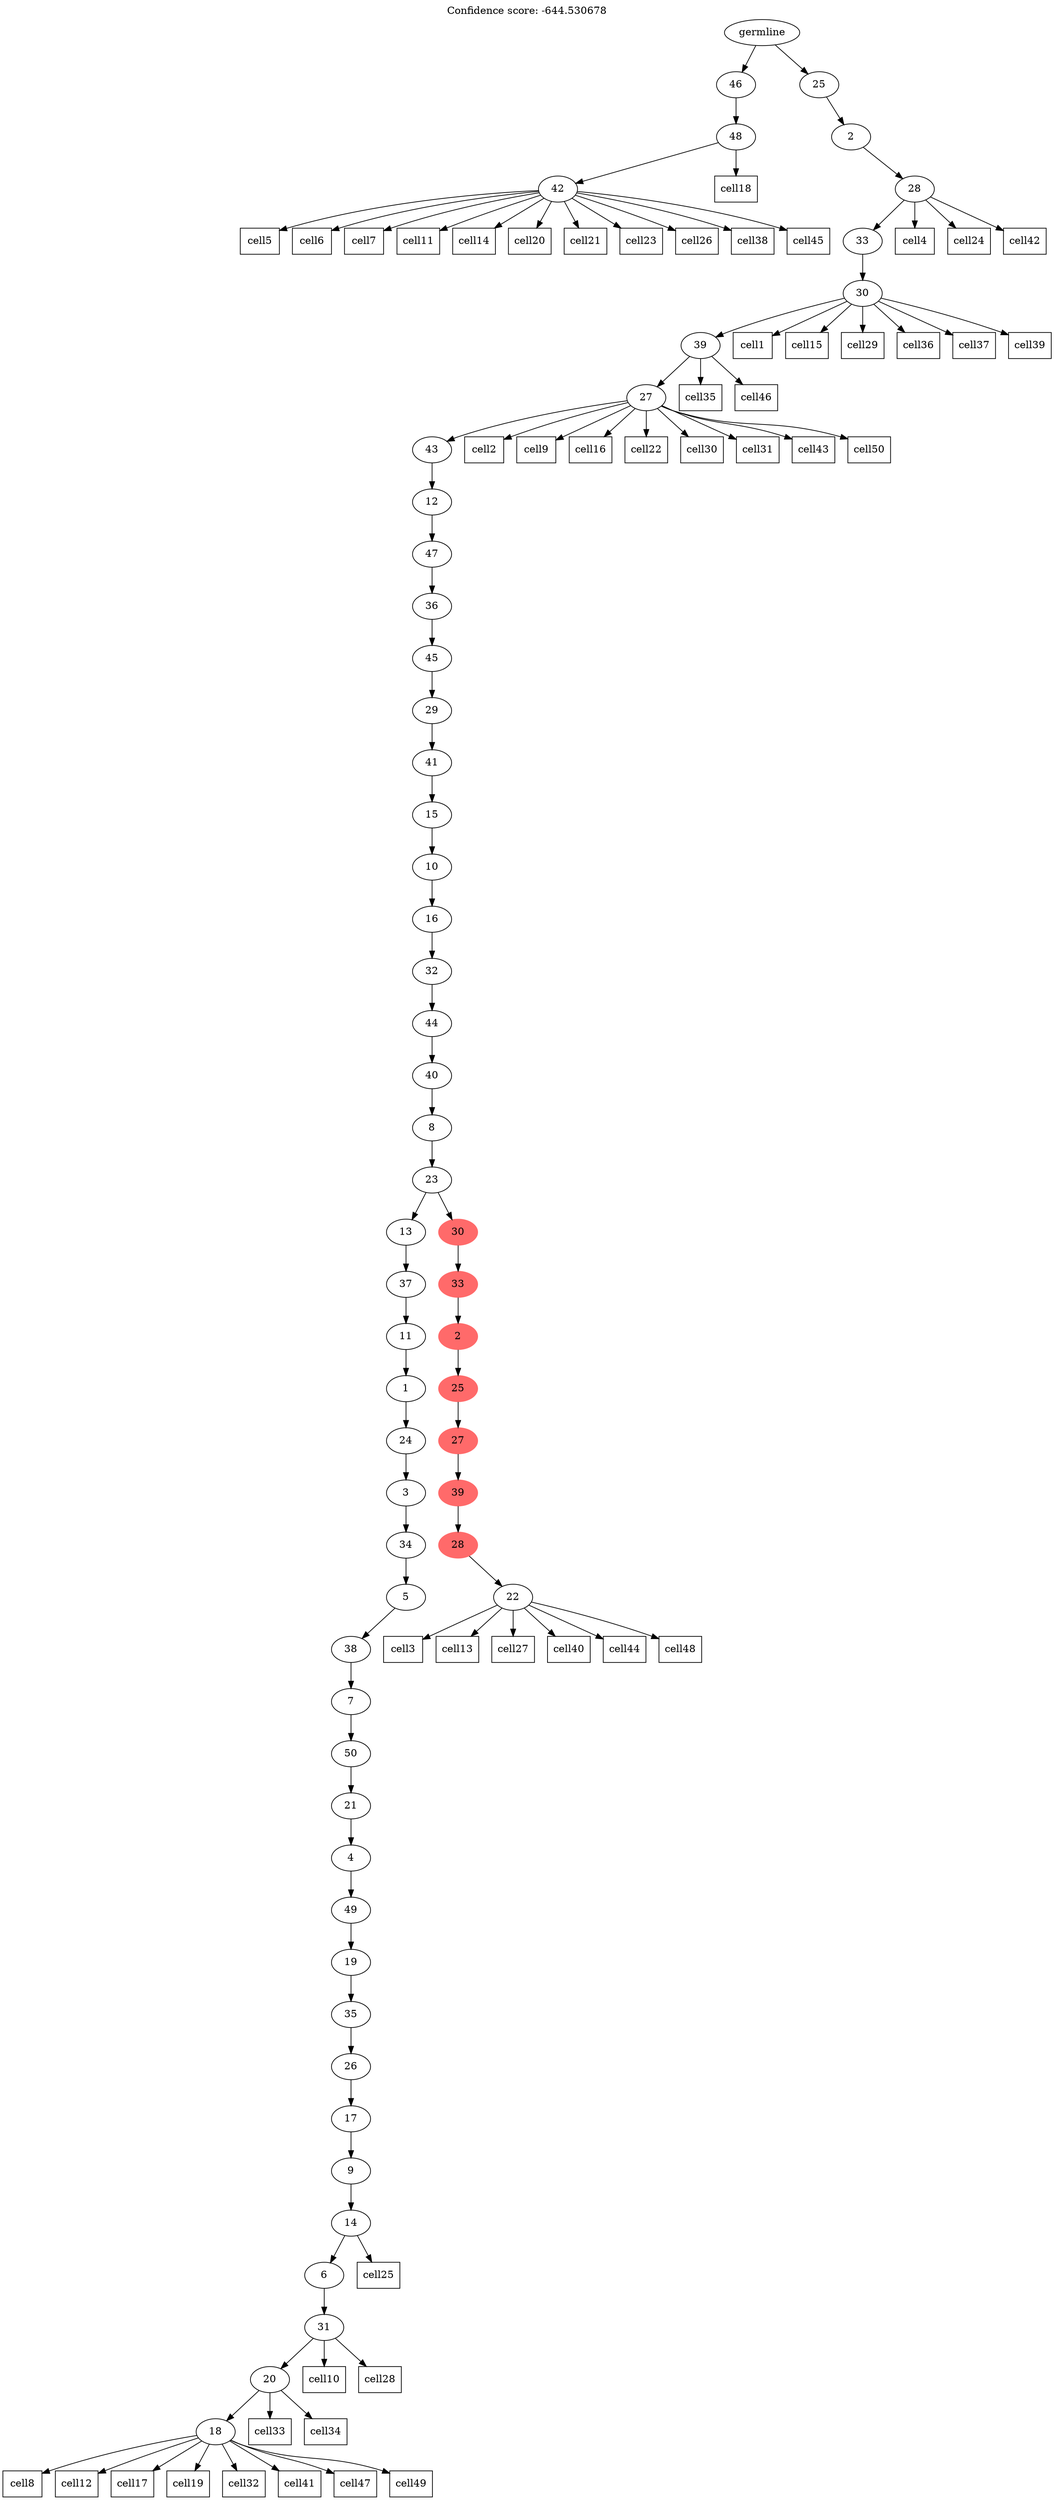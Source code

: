 digraph g {
	"56" -> "57";
	"57" [label="42"];
	"55" -> "56";
	"56" [label="48"];
	"53" -> "54";
	"54" [label="18"];
	"52" -> "53";
	"53" [label="20"];
	"51" -> "52";
	"52" [label="31"];
	"50" -> "51";
	"51" [label="6"];
	"49" -> "50";
	"50" [label="14"];
	"48" -> "49";
	"49" [label="9"];
	"47" -> "48";
	"48" [label="17"];
	"46" -> "47";
	"47" [label="26"];
	"45" -> "46";
	"46" [label="35"];
	"44" -> "45";
	"45" [label="19"];
	"43" -> "44";
	"44" [label="49"];
	"42" -> "43";
	"43" [label="4"];
	"41" -> "42";
	"42" [label="21"];
	"40" -> "41";
	"41" [label="50"];
	"39" -> "40";
	"40" [label="7"];
	"38" -> "39";
	"39" [label="38"];
	"37" -> "38";
	"38" [label="5"];
	"36" -> "37";
	"37" [label="34"];
	"35" -> "36";
	"36" [label="3"];
	"34" -> "35";
	"35" [label="24"];
	"33" -> "34";
	"34" [label="1"];
	"32" -> "33";
	"33" [label="11"];
	"31" -> "32";
	"32" [label="37"];
	"29" -> "30";
	"30" [label="22"];
	"28" -> "29";
	"29" [color=indianred1, style=filled, label="28"];
	"27" -> "28";
	"28" [color=indianred1, style=filled, label="39"];
	"26" -> "27";
	"27" [color=indianred1, style=filled, label="27"];
	"25" -> "26";
	"26" [color=indianred1, style=filled, label="25"];
	"24" -> "25";
	"25" [color=indianred1, style=filled, label="2"];
	"23" -> "24";
	"24" [color=indianred1, style=filled, label="33"];
	"22" -> "23";
	"23" [color=indianred1, style=filled, label="30"];
	"22" -> "31";
	"31" [label="13"];
	"21" -> "22";
	"22" [label="23"];
	"20" -> "21";
	"21" [label="8"];
	"19" -> "20";
	"20" [label="40"];
	"18" -> "19";
	"19" [label="44"];
	"17" -> "18";
	"18" [label="32"];
	"16" -> "17";
	"17" [label="16"];
	"15" -> "16";
	"16" [label="10"];
	"14" -> "15";
	"15" [label="15"];
	"13" -> "14";
	"14" [label="41"];
	"12" -> "13";
	"13" [label="29"];
	"11" -> "12";
	"12" [label="45"];
	"10" -> "11";
	"11" [label="36"];
	"9" -> "10";
	"10" [label="47"];
	"8" -> "9";
	"9" [label="12"];
	"7" -> "8";
	"8" [label="43"];
	"6" -> "7";
	"7" [label="27"];
	"5" -> "6";
	"6" [label="39"];
	"4" -> "5";
	"5" [label="30"];
	"3" -> "4";
	"4" [label="33"];
	"2" -> "3";
	"3" [label="28"];
	"1" -> "2";
	"2" [label="2"];
	"0" -> "1";
	"1" [label="25"];
	"0" -> "55";
	"55" [label="46"];
	"0" [label="germline"];
	"5" -> "cell1";
	"cell1" [shape=box];
	"7" -> "cell2";
	"cell2" [shape=box];
	"30" -> "cell3";
	"cell3" [shape=box];
	"3" -> "cell4";
	"cell4" [shape=box];
	"57" -> "cell5";
	"cell5" [shape=box];
	"57" -> "cell6";
	"cell6" [shape=box];
	"57" -> "cell7";
	"cell7" [shape=box];
	"54" -> "cell8";
	"cell8" [shape=box];
	"7" -> "cell9";
	"cell9" [shape=box];
	"52" -> "cell10";
	"cell10" [shape=box];
	"57" -> "cell11";
	"cell11" [shape=box];
	"54" -> "cell12";
	"cell12" [shape=box];
	"30" -> "cell13";
	"cell13" [shape=box];
	"57" -> "cell14";
	"cell14" [shape=box];
	"5" -> "cell15";
	"cell15" [shape=box];
	"7" -> "cell16";
	"cell16" [shape=box];
	"54" -> "cell17";
	"cell17" [shape=box];
	"56" -> "cell18";
	"cell18" [shape=box];
	"54" -> "cell19";
	"cell19" [shape=box];
	"57" -> "cell20";
	"cell20" [shape=box];
	"57" -> "cell21";
	"cell21" [shape=box];
	"7" -> "cell22";
	"cell22" [shape=box];
	"57" -> "cell23";
	"cell23" [shape=box];
	"3" -> "cell24";
	"cell24" [shape=box];
	"50" -> "cell25";
	"cell25" [shape=box];
	"57" -> "cell26";
	"cell26" [shape=box];
	"30" -> "cell27";
	"cell27" [shape=box];
	"52" -> "cell28";
	"cell28" [shape=box];
	"5" -> "cell29";
	"cell29" [shape=box];
	"7" -> "cell30";
	"cell30" [shape=box];
	"7" -> "cell31";
	"cell31" [shape=box];
	"54" -> "cell32";
	"cell32" [shape=box];
	"53" -> "cell33";
	"cell33" [shape=box];
	"53" -> "cell34";
	"cell34" [shape=box];
	"6" -> "cell35";
	"cell35" [shape=box];
	"5" -> "cell36";
	"cell36" [shape=box];
	"5" -> "cell37";
	"cell37" [shape=box];
	"57" -> "cell38";
	"cell38" [shape=box];
	"5" -> "cell39";
	"cell39" [shape=box];
	"30" -> "cell40";
	"cell40" [shape=box];
	"54" -> "cell41";
	"cell41" [shape=box];
	"3" -> "cell42";
	"cell42" [shape=box];
	"7" -> "cell43";
	"cell43" [shape=box];
	"30" -> "cell44";
	"cell44" [shape=box];
	"57" -> "cell45";
	"cell45" [shape=box];
	"6" -> "cell46";
	"cell46" [shape=box];
	"54" -> "cell47";
	"cell47" [shape=box];
	"30" -> "cell48";
	"cell48" [shape=box];
	"54" -> "cell49";
	"cell49" [shape=box];
	"7" -> "cell50";
	"cell50" [shape=box];
	labelloc="t";
	label="Confidence score: -644.530678";
}
